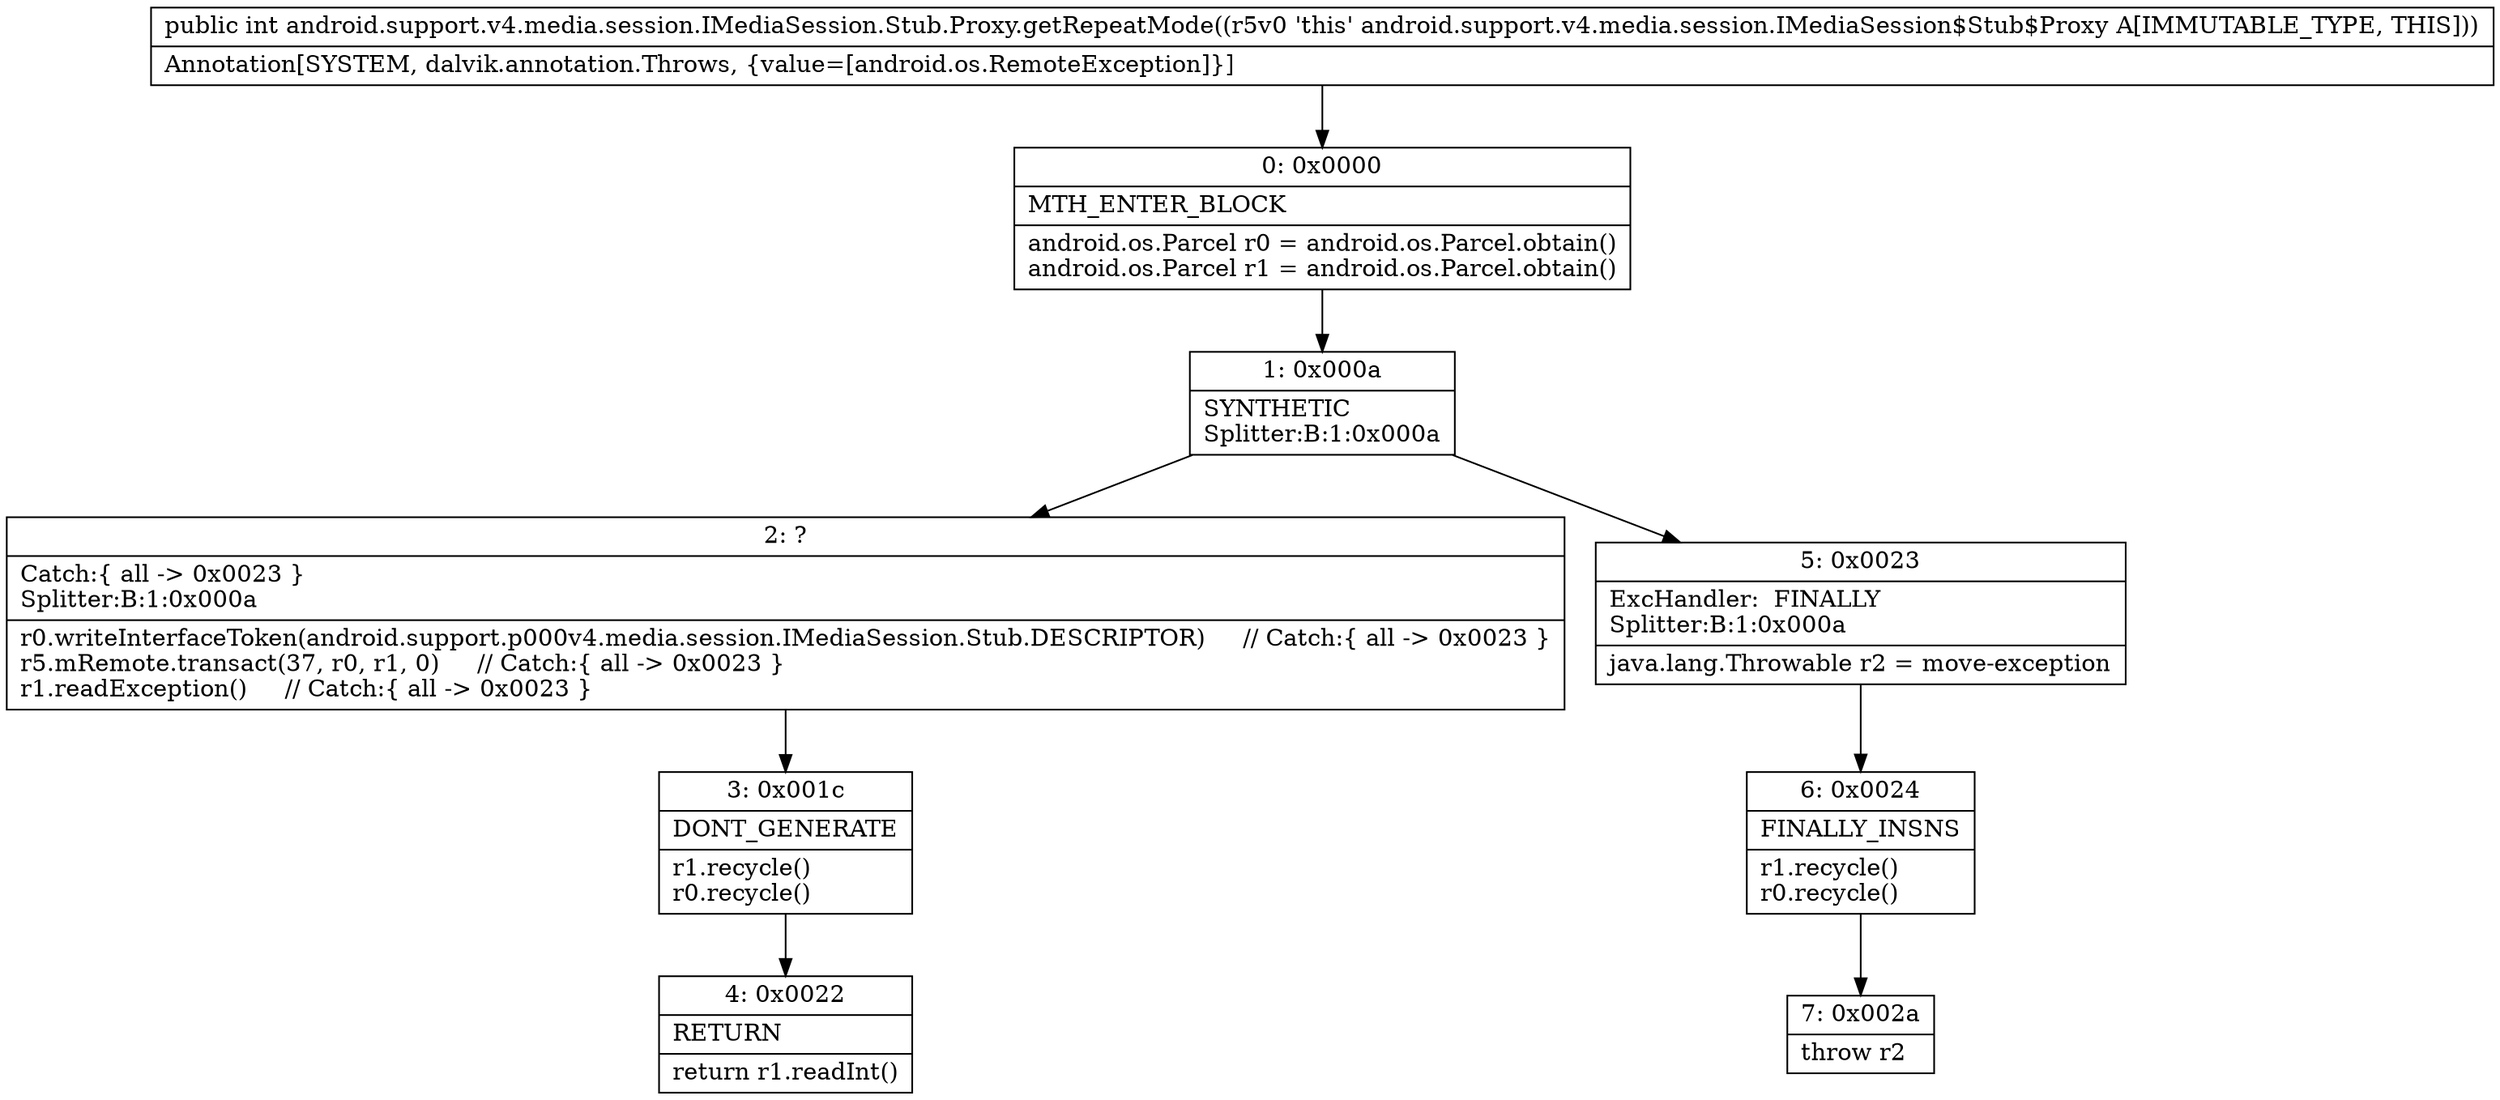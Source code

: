 digraph "CFG forandroid.support.v4.media.session.IMediaSession.Stub.Proxy.getRepeatMode()I" {
Node_0 [shape=record,label="{0\:\ 0x0000|MTH_ENTER_BLOCK\l|android.os.Parcel r0 = android.os.Parcel.obtain()\landroid.os.Parcel r1 = android.os.Parcel.obtain()\l}"];
Node_1 [shape=record,label="{1\:\ 0x000a|SYNTHETIC\lSplitter:B:1:0x000a\l}"];
Node_2 [shape=record,label="{2\:\ ?|Catch:\{ all \-\> 0x0023 \}\lSplitter:B:1:0x000a\l|r0.writeInterfaceToken(android.support.p000v4.media.session.IMediaSession.Stub.DESCRIPTOR)     \/\/ Catch:\{ all \-\> 0x0023 \}\lr5.mRemote.transact(37, r0, r1, 0)     \/\/ Catch:\{ all \-\> 0x0023 \}\lr1.readException()     \/\/ Catch:\{ all \-\> 0x0023 \}\l}"];
Node_3 [shape=record,label="{3\:\ 0x001c|DONT_GENERATE\l|r1.recycle()\lr0.recycle()\l}"];
Node_4 [shape=record,label="{4\:\ 0x0022|RETURN\l|return r1.readInt()\l}"];
Node_5 [shape=record,label="{5\:\ 0x0023|ExcHandler:  FINALLY\lSplitter:B:1:0x000a\l|java.lang.Throwable r2 = move\-exception\l}"];
Node_6 [shape=record,label="{6\:\ 0x0024|FINALLY_INSNS\l|r1.recycle()\lr0.recycle()\l}"];
Node_7 [shape=record,label="{7\:\ 0x002a|throw r2\l}"];
MethodNode[shape=record,label="{public int android.support.v4.media.session.IMediaSession.Stub.Proxy.getRepeatMode((r5v0 'this' android.support.v4.media.session.IMediaSession$Stub$Proxy A[IMMUTABLE_TYPE, THIS]))  | Annotation[SYSTEM, dalvik.annotation.Throws, \{value=[android.os.RemoteException]\}]\l}"];
MethodNode -> Node_0;
Node_0 -> Node_1;
Node_1 -> Node_2;
Node_1 -> Node_5;
Node_2 -> Node_3;
Node_3 -> Node_4;
Node_5 -> Node_6;
Node_6 -> Node_7;
}

